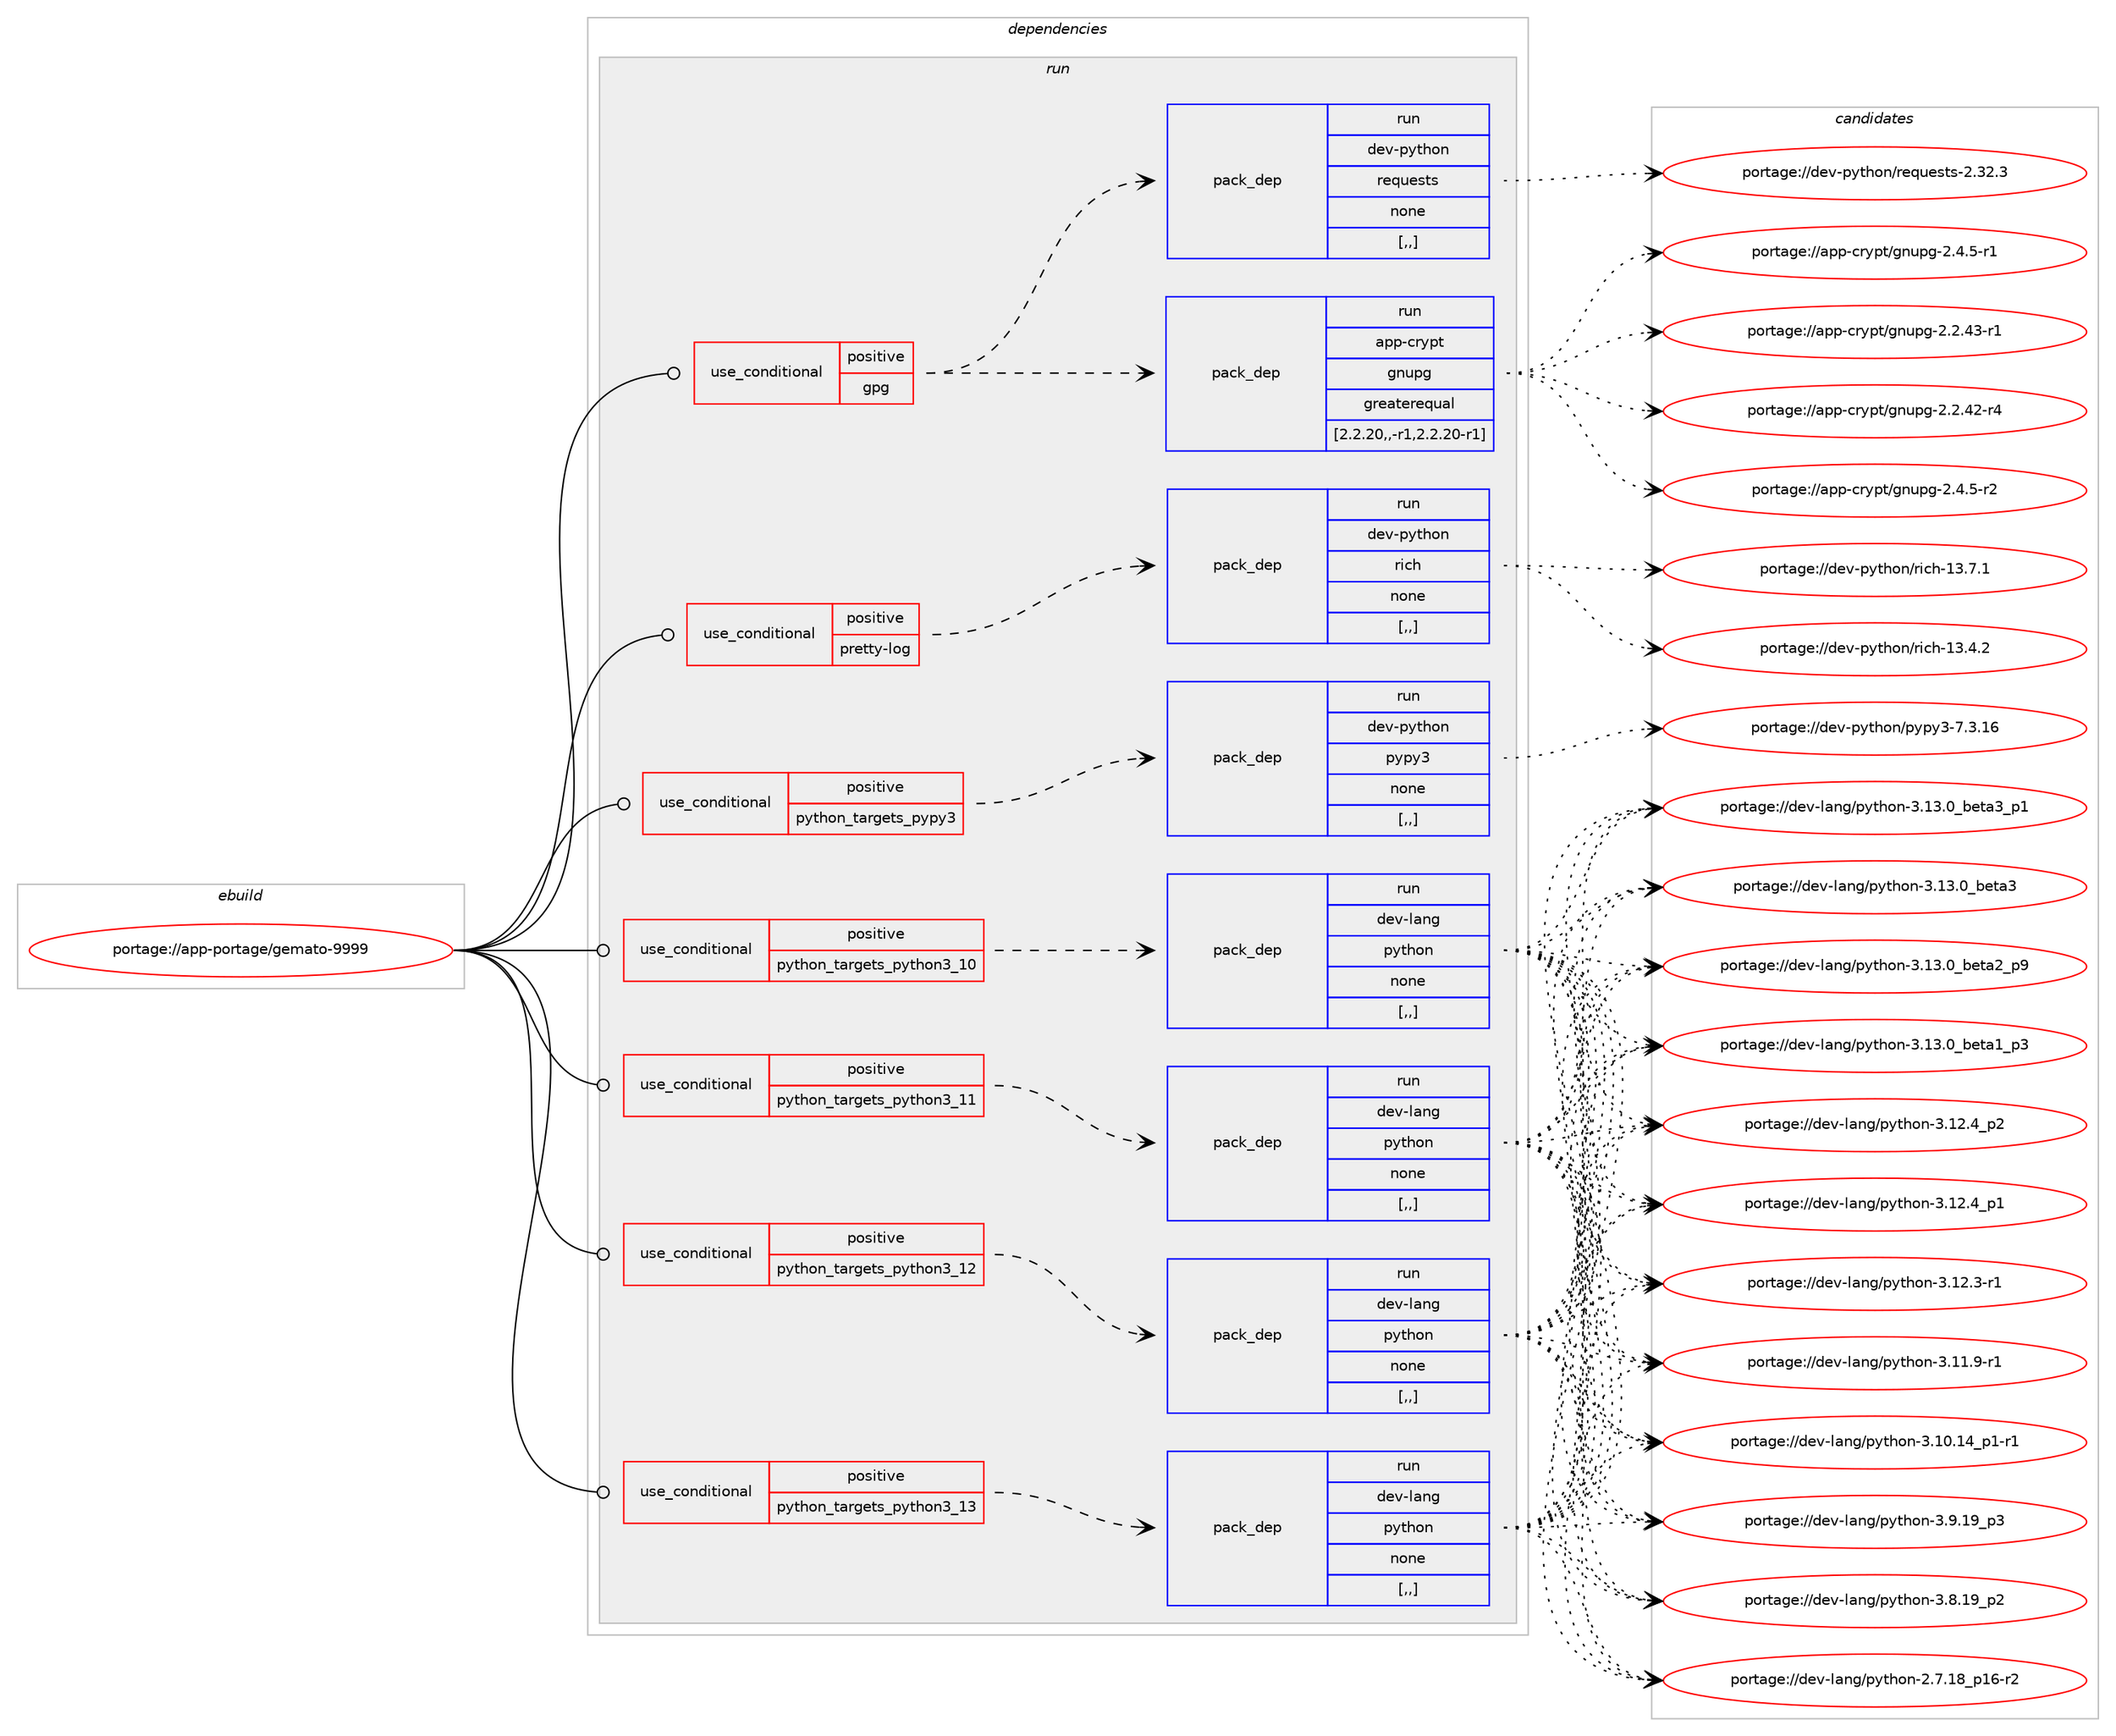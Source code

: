 digraph prolog {

# *************
# Graph options
# *************

newrank=true;
concentrate=true;
compound=true;
graph [rankdir=LR,fontname=Helvetica,fontsize=10,ranksep=1.5];#, ranksep=2.5, nodesep=0.2];
edge  [arrowhead=vee];
node  [fontname=Helvetica,fontsize=10];

# **********
# The ebuild
# **********

subgraph cluster_leftcol {
color=gray;
rank=same;
label=<<i>ebuild</i>>;
id [label="portage://app-portage/gemato-9999", color=red, width=4, href="../app-portage/gemato-9999.svg"];
}

# ****************
# The dependencies
# ****************

subgraph cluster_midcol {
color=gray;
label=<<i>dependencies</i>>;
subgraph cluster_compile {
fillcolor="#eeeeee";
style=filled;
label=<<i>compile</i>>;
}
subgraph cluster_compileandrun {
fillcolor="#eeeeee";
style=filled;
label=<<i>compile and run</i>>;
}
subgraph cluster_run {
fillcolor="#eeeeee";
style=filled;
label=<<i>run</i>>;
subgraph cond13960 {
dependency50099 [label=<<TABLE BORDER="0" CELLBORDER="1" CELLSPACING="0" CELLPADDING="4"><TR><TD ROWSPAN="3" CELLPADDING="10">use_conditional</TD></TR><TR><TD>positive</TD></TR><TR><TD>gpg</TD></TR></TABLE>>, shape=none, color=red];
subgraph pack35687 {
dependency50100 [label=<<TABLE BORDER="0" CELLBORDER="1" CELLSPACING="0" CELLPADDING="4" WIDTH="220"><TR><TD ROWSPAN="6" CELLPADDING="30">pack_dep</TD></TR><TR><TD WIDTH="110">run</TD></TR><TR><TD>app-crypt</TD></TR><TR><TD>gnupg</TD></TR><TR><TD>greaterequal</TD></TR><TR><TD>[2.2.20,,-r1,2.2.20-r1]</TD></TR></TABLE>>, shape=none, color=blue];
}
dependency50099:e -> dependency50100:w [weight=20,style="dashed",arrowhead="vee"];
subgraph pack35688 {
dependency50101 [label=<<TABLE BORDER="0" CELLBORDER="1" CELLSPACING="0" CELLPADDING="4" WIDTH="220"><TR><TD ROWSPAN="6" CELLPADDING="30">pack_dep</TD></TR><TR><TD WIDTH="110">run</TD></TR><TR><TD>dev-python</TD></TR><TR><TD>requests</TD></TR><TR><TD>none</TD></TR><TR><TD>[,,]</TD></TR></TABLE>>, shape=none, color=blue];
}
dependency50099:e -> dependency50101:w [weight=20,style="dashed",arrowhead="vee"];
}
id:e -> dependency50099:w [weight=20,style="solid",arrowhead="odot"];
subgraph cond13961 {
dependency50102 [label=<<TABLE BORDER="0" CELLBORDER="1" CELLSPACING="0" CELLPADDING="4"><TR><TD ROWSPAN="3" CELLPADDING="10">use_conditional</TD></TR><TR><TD>positive</TD></TR><TR><TD>pretty-log</TD></TR></TABLE>>, shape=none, color=red];
subgraph pack35689 {
dependency50103 [label=<<TABLE BORDER="0" CELLBORDER="1" CELLSPACING="0" CELLPADDING="4" WIDTH="220"><TR><TD ROWSPAN="6" CELLPADDING="30">pack_dep</TD></TR><TR><TD WIDTH="110">run</TD></TR><TR><TD>dev-python</TD></TR><TR><TD>rich</TD></TR><TR><TD>none</TD></TR><TR><TD>[,,]</TD></TR></TABLE>>, shape=none, color=blue];
}
dependency50102:e -> dependency50103:w [weight=20,style="dashed",arrowhead="vee"];
}
id:e -> dependency50102:w [weight=20,style="solid",arrowhead="odot"];
subgraph cond13962 {
dependency50104 [label=<<TABLE BORDER="0" CELLBORDER="1" CELLSPACING="0" CELLPADDING="4"><TR><TD ROWSPAN="3" CELLPADDING="10">use_conditional</TD></TR><TR><TD>positive</TD></TR><TR><TD>python_targets_pypy3</TD></TR></TABLE>>, shape=none, color=red];
subgraph pack35690 {
dependency50105 [label=<<TABLE BORDER="0" CELLBORDER="1" CELLSPACING="0" CELLPADDING="4" WIDTH="220"><TR><TD ROWSPAN="6" CELLPADDING="30">pack_dep</TD></TR><TR><TD WIDTH="110">run</TD></TR><TR><TD>dev-python</TD></TR><TR><TD>pypy3</TD></TR><TR><TD>none</TD></TR><TR><TD>[,,]</TD></TR></TABLE>>, shape=none, color=blue];
}
dependency50104:e -> dependency50105:w [weight=20,style="dashed",arrowhead="vee"];
}
id:e -> dependency50104:w [weight=20,style="solid",arrowhead="odot"];
subgraph cond13963 {
dependency50106 [label=<<TABLE BORDER="0" CELLBORDER="1" CELLSPACING="0" CELLPADDING="4"><TR><TD ROWSPAN="3" CELLPADDING="10">use_conditional</TD></TR><TR><TD>positive</TD></TR><TR><TD>python_targets_python3_10</TD></TR></TABLE>>, shape=none, color=red];
subgraph pack35691 {
dependency50107 [label=<<TABLE BORDER="0" CELLBORDER="1" CELLSPACING="0" CELLPADDING="4" WIDTH="220"><TR><TD ROWSPAN="6" CELLPADDING="30">pack_dep</TD></TR><TR><TD WIDTH="110">run</TD></TR><TR><TD>dev-lang</TD></TR><TR><TD>python</TD></TR><TR><TD>none</TD></TR><TR><TD>[,,]</TD></TR></TABLE>>, shape=none, color=blue];
}
dependency50106:e -> dependency50107:w [weight=20,style="dashed",arrowhead="vee"];
}
id:e -> dependency50106:w [weight=20,style="solid",arrowhead="odot"];
subgraph cond13964 {
dependency50108 [label=<<TABLE BORDER="0" CELLBORDER="1" CELLSPACING="0" CELLPADDING="4"><TR><TD ROWSPAN="3" CELLPADDING="10">use_conditional</TD></TR><TR><TD>positive</TD></TR><TR><TD>python_targets_python3_11</TD></TR></TABLE>>, shape=none, color=red];
subgraph pack35692 {
dependency50109 [label=<<TABLE BORDER="0" CELLBORDER="1" CELLSPACING="0" CELLPADDING="4" WIDTH="220"><TR><TD ROWSPAN="6" CELLPADDING="30">pack_dep</TD></TR><TR><TD WIDTH="110">run</TD></TR><TR><TD>dev-lang</TD></TR><TR><TD>python</TD></TR><TR><TD>none</TD></TR><TR><TD>[,,]</TD></TR></TABLE>>, shape=none, color=blue];
}
dependency50108:e -> dependency50109:w [weight=20,style="dashed",arrowhead="vee"];
}
id:e -> dependency50108:w [weight=20,style="solid",arrowhead="odot"];
subgraph cond13965 {
dependency50110 [label=<<TABLE BORDER="0" CELLBORDER="1" CELLSPACING="0" CELLPADDING="4"><TR><TD ROWSPAN="3" CELLPADDING="10">use_conditional</TD></TR><TR><TD>positive</TD></TR><TR><TD>python_targets_python3_12</TD></TR></TABLE>>, shape=none, color=red];
subgraph pack35693 {
dependency50111 [label=<<TABLE BORDER="0" CELLBORDER="1" CELLSPACING="0" CELLPADDING="4" WIDTH="220"><TR><TD ROWSPAN="6" CELLPADDING="30">pack_dep</TD></TR><TR><TD WIDTH="110">run</TD></TR><TR><TD>dev-lang</TD></TR><TR><TD>python</TD></TR><TR><TD>none</TD></TR><TR><TD>[,,]</TD></TR></TABLE>>, shape=none, color=blue];
}
dependency50110:e -> dependency50111:w [weight=20,style="dashed",arrowhead="vee"];
}
id:e -> dependency50110:w [weight=20,style="solid",arrowhead="odot"];
subgraph cond13966 {
dependency50112 [label=<<TABLE BORDER="0" CELLBORDER="1" CELLSPACING="0" CELLPADDING="4"><TR><TD ROWSPAN="3" CELLPADDING="10">use_conditional</TD></TR><TR><TD>positive</TD></TR><TR><TD>python_targets_python3_13</TD></TR></TABLE>>, shape=none, color=red];
subgraph pack35694 {
dependency50113 [label=<<TABLE BORDER="0" CELLBORDER="1" CELLSPACING="0" CELLPADDING="4" WIDTH="220"><TR><TD ROWSPAN="6" CELLPADDING="30">pack_dep</TD></TR><TR><TD WIDTH="110">run</TD></TR><TR><TD>dev-lang</TD></TR><TR><TD>python</TD></TR><TR><TD>none</TD></TR><TR><TD>[,,]</TD></TR></TABLE>>, shape=none, color=blue];
}
dependency50112:e -> dependency50113:w [weight=20,style="dashed",arrowhead="vee"];
}
id:e -> dependency50112:w [weight=20,style="solid",arrowhead="odot"];
}
}

# **************
# The candidates
# **************

subgraph cluster_choices {
rank=same;
color=gray;
label=<<i>candidates</i>>;

subgraph choice35687 {
color=black;
nodesep=1;
choice971121124599114121112116471031101171121034550465246534511450 [label="portage://app-crypt/gnupg-2.4.5-r2", color=red, width=4,href="../app-crypt/gnupg-2.4.5-r2.svg"];
choice971121124599114121112116471031101171121034550465246534511449 [label="portage://app-crypt/gnupg-2.4.5-r1", color=red, width=4,href="../app-crypt/gnupg-2.4.5-r1.svg"];
choice97112112459911412111211647103110117112103455046504652514511449 [label="portage://app-crypt/gnupg-2.2.43-r1", color=red, width=4,href="../app-crypt/gnupg-2.2.43-r1.svg"];
choice97112112459911412111211647103110117112103455046504652504511452 [label="portage://app-crypt/gnupg-2.2.42-r4", color=red, width=4,href="../app-crypt/gnupg-2.2.42-r4.svg"];
dependency50100:e -> choice971121124599114121112116471031101171121034550465246534511450:w [style=dotted,weight="100"];
dependency50100:e -> choice971121124599114121112116471031101171121034550465246534511449:w [style=dotted,weight="100"];
dependency50100:e -> choice97112112459911412111211647103110117112103455046504652514511449:w [style=dotted,weight="100"];
dependency50100:e -> choice97112112459911412111211647103110117112103455046504652504511452:w [style=dotted,weight="100"];
}
subgraph choice35688 {
color=black;
nodesep=1;
choice100101118451121211161041111104711410111311710111511611545504651504651 [label="portage://dev-python/requests-2.32.3", color=red, width=4,href="../dev-python/requests-2.32.3.svg"];
dependency50101:e -> choice100101118451121211161041111104711410111311710111511611545504651504651:w [style=dotted,weight="100"];
}
subgraph choice35689 {
color=black;
nodesep=1;
choice10010111845112121116104111110471141059910445495146554649 [label="portage://dev-python/rich-13.7.1", color=red, width=4,href="../dev-python/rich-13.7.1.svg"];
choice10010111845112121116104111110471141059910445495146524650 [label="portage://dev-python/rich-13.4.2", color=red, width=4,href="../dev-python/rich-13.4.2.svg"];
dependency50103:e -> choice10010111845112121116104111110471141059910445495146554649:w [style=dotted,weight="100"];
dependency50103:e -> choice10010111845112121116104111110471141059910445495146524650:w [style=dotted,weight="100"];
}
subgraph choice35690 {
color=black;
nodesep=1;
choice10010111845112121116104111110471121211121215145554651464954 [label="portage://dev-python/pypy3-7.3.16", color=red, width=4,href="../dev-python/pypy3-7.3.16.svg"];
dependency50105:e -> choice10010111845112121116104111110471121211121215145554651464954:w [style=dotted,weight="100"];
}
subgraph choice35691 {
color=black;
nodesep=1;
choice10010111845108971101034711212111610411111045514649514648959810111697519511249 [label="portage://dev-lang/python-3.13.0_beta3_p1", color=red, width=4,href="../dev-lang/python-3.13.0_beta3_p1.svg"];
choice1001011184510897110103471121211161041111104551464951464895981011169751 [label="portage://dev-lang/python-3.13.0_beta3", color=red, width=4,href="../dev-lang/python-3.13.0_beta3.svg"];
choice10010111845108971101034711212111610411111045514649514648959810111697509511257 [label="portage://dev-lang/python-3.13.0_beta2_p9", color=red, width=4,href="../dev-lang/python-3.13.0_beta2_p9.svg"];
choice10010111845108971101034711212111610411111045514649514648959810111697499511251 [label="portage://dev-lang/python-3.13.0_beta1_p3", color=red, width=4,href="../dev-lang/python-3.13.0_beta1_p3.svg"];
choice100101118451089711010347112121116104111110455146495046529511250 [label="portage://dev-lang/python-3.12.4_p2", color=red, width=4,href="../dev-lang/python-3.12.4_p2.svg"];
choice100101118451089711010347112121116104111110455146495046529511249 [label="portage://dev-lang/python-3.12.4_p1", color=red, width=4,href="../dev-lang/python-3.12.4_p1.svg"];
choice100101118451089711010347112121116104111110455146495046514511449 [label="portage://dev-lang/python-3.12.3-r1", color=red, width=4,href="../dev-lang/python-3.12.3-r1.svg"];
choice100101118451089711010347112121116104111110455146494946574511449 [label="portage://dev-lang/python-3.11.9-r1", color=red, width=4,href="../dev-lang/python-3.11.9-r1.svg"];
choice100101118451089711010347112121116104111110455146494846495295112494511449 [label="portage://dev-lang/python-3.10.14_p1-r1", color=red, width=4,href="../dev-lang/python-3.10.14_p1-r1.svg"];
choice100101118451089711010347112121116104111110455146574649579511251 [label="portage://dev-lang/python-3.9.19_p3", color=red, width=4,href="../dev-lang/python-3.9.19_p3.svg"];
choice100101118451089711010347112121116104111110455146564649579511250 [label="portage://dev-lang/python-3.8.19_p2", color=red, width=4,href="../dev-lang/python-3.8.19_p2.svg"];
choice100101118451089711010347112121116104111110455046554649569511249544511450 [label="portage://dev-lang/python-2.7.18_p16-r2", color=red, width=4,href="../dev-lang/python-2.7.18_p16-r2.svg"];
dependency50107:e -> choice10010111845108971101034711212111610411111045514649514648959810111697519511249:w [style=dotted,weight="100"];
dependency50107:e -> choice1001011184510897110103471121211161041111104551464951464895981011169751:w [style=dotted,weight="100"];
dependency50107:e -> choice10010111845108971101034711212111610411111045514649514648959810111697509511257:w [style=dotted,weight="100"];
dependency50107:e -> choice10010111845108971101034711212111610411111045514649514648959810111697499511251:w [style=dotted,weight="100"];
dependency50107:e -> choice100101118451089711010347112121116104111110455146495046529511250:w [style=dotted,weight="100"];
dependency50107:e -> choice100101118451089711010347112121116104111110455146495046529511249:w [style=dotted,weight="100"];
dependency50107:e -> choice100101118451089711010347112121116104111110455146495046514511449:w [style=dotted,weight="100"];
dependency50107:e -> choice100101118451089711010347112121116104111110455146494946574511449:w [style=dotted,weight="100"];
dependency50107:e -> choice100101118451089711010347112121116104111110455146494846495295112494511449:w [style=dotted,weight="100"];
dependency50107:e -> choice100101118451089711010347112121116104111110455146574649579511251:w [style=dotted,weight="100"];
dependency50107:e -> choice100101118451089711010347112121116104111110455146564649579511250:w [style=dotted,weight="100"];
dependency50107:e -> choice100101118451089711010347112121116104111110455046554649569511249544511450:w [style=dotted,weight="100"];
}
subgraph choice35692 {
color=black;
nodesep=1;
choice10010111845108971101034711212111610411111045514649514648959810111697519511249 [label="portage://dev-lang/python-3.13.0_beta3_p1", color=red, width=4,href="../dev-lang/python-3.13.0_beta3_p1.svg"];
choice1001011184510897110103471121211161041111104551464951464895981011169751 [label="portage://dev-lang/python-3.13.0_beta3", color=red, width=4,href="../dev-lang/python-3.13.0_beta3.svg"];
choice10010111845108971101034711212111610411111045514649514648959810111697509511257 [label="portage://dev-lang/python-3.13.0_beta2_p9", color=red, width=4,href="../dev-lang/python-3.13.0_beta2_p9.svg"];
choice10010111845108971101034711212111610411111045514649514648959810111697499511251 [label="portage://dev-lang/python-3.13.0_beta1_p3", color=red, width=4,href="../dev-lang/python-3.13.0_beta1_p3.svg"];
choice100101118451089711010347112121116104111110455146495046529511250 [label="portage://dev-lang/python-3.12.4_p2", color=red, width=4,href="../dev-lang/python-3.12.4_p2.svg"];
choice100101118451089711010347112121116104111110455146495046529511249 [label="portage://dev-lang/python-3.12.4_p1", color=red, width=4,href="../dev-lang/python-3.12.4_p1.svg"];
choice100101118451089711010347112121116104111110455146495046514511449 [label="portage://dev-lang/python-3.12.3-r1", color=red, width=4,href="../dev-lang/python-3.12.3-r1.svg"];
choice100101118451089711010347112121116104111110455146494946574511449 [label="portage://dev-lang/python-3.11.9-r1", color=red, width=4,href="../dev-lang/python-3.11.9-r1.svg"];
choice100101118451089711010347112121116104111110455146494846495295112494511449 [label="portage://dev-lang/python-3.10.14_p1-r1", color=red, width=4,href="../dev-lang/python-3.10.14_p1-r1.svg"];
choice100101118451089711010347112121116104111110455146574649579511251 [label="portage://dev-lang/python-3.9.19_p3", color=red, width=4,href="../dev-lang/python-3.9.19_p3.svg"];
choice100101118451089711010347112121116104111110455146564649579511250 [label="portage://dev-lang/python-3.8.19_p2", color=red, width=4,href="../dev-lang/python-3.8.19_p2.svg"];
choice100101118451089711010347112121116104111110455046554649569511249544511450 [label="portage://dev-lang/python-2.7.18_p16-r2", color=red, width=4,href="../dev-lang/python-2.7.18_p16-r2.svg"];
dependency50109:e -> choice10010111845108971101034711212111610411111045514649514648959810111697519511249:w [style=dotted,weight="100"];
dependency50109:e -> choice1001011184510897110103471121211161041111104551464951464895981011169751:w [style=dotted,weight="100"];
dependency50109:e -> choice10010111845108971101034711212111610411111045514649514648959810111697509511257:w [style=dotted,weight="100"];
dependency50109:e -> choice10010111845108971101034711212111610411111045514649514648959810111697499511251:w [style=dotted,weight="100"];
dependency50109:e -> choice100101118451089711010347112121116104111110455146495046529511250:w [style=dotted,weight="100"];
dependency50109:e -> choice100101118451089711010347112121116104111110455146495046529511249:w [style=dotted,weight="100"];
dependency50109:e -> choice100101118451089711010347112121116104111110455146495046514511449:w [style=dotted,weight="100"];
dependency50109:e -> choice100101118451089711010347112121116104111110455146494946574511449:w [style=dotted,weight="100"];
dependency50109:e -> choice100101118451089711010347112121116104111110455146494846495295112494511449:w [style=dotted,weight="100"];
dependency50109:e -> choice100101118451089711010347112121116104111110455146574649579511251:w [style=dotted,weight="100"];
dependency50109:e -> choice100101118451089711010347112121116104111110455146564649579511250:w [style=dotted,weight="100"];
dependency50109:e -> choice100101118451089711010347112121116104111110455046554649569511249544511450:w [style=dotted,weight="100"];
}
subgraph choice35693 {
color=black;
nodesep=1;
choice10010111845108971101034711212111610411111045514649514648959810111697519511249 [label="portage://dev-lang/python-3.13.0_beta3_p1", color=red, width=4,href="../dev-lang/python-3.13.0_beta3_p1.svg"];
choice1001011184510897110103471121211161041111104551464951464895981011169751 [label="portage://dev-lang/python-3.13.0_beta3", color=red, width=4,href="../dev-lang/python-3.13.0_beta3.svg"];
choice10010111845108971101034711212111610411111045514649514648959810111697509511257 [label="portage://dev-lang/python-3.13.0_beta2_p9", color=red, width=4,href="../dev-lang/python-3.13.0_beta2_p9.svg"];
choice10010111845108971101034711212111610411111045514649514648959810111697499511251 [label="portage://dev-lang/python-3.13.0_beta1_p3", color=red, width=4,href="../dev-lang/python-3.13.0_beta1_p3.svg"];
choice100101118451089711010347112121116104111110455146495046529511250 [label="portage://dev-lang/python-3.12.4_p2", color=red, width=4,href="../dev-lang/python-3.12.4_p2.svg"];
choice100101118451089711010347112121116104111110455146495046529511249 [label="portage://dev-lang/python-3.12.4_p1", color=red, width=4,href="../dev-lang/python-3.12.4_p1.svg"];
choice100101118451089711010347112121116104111110455146495046514511449 [label="portage://dev-lang/python-3.12.3-r1", color=red, width=4,href="../dev-lang/python-3.12.3-r1.svg"];
choice100101118451089711010347112121116104111110455146494946574511449 [label="portage://dev-lang/python-3.11.9-r1", color=red, width=4,href="../dev-lang/python-3.11.9-r1.svg"];
choice100101118451089711010347112121116104111110455146494846495295112494511449 [label="portage://dev-lang/python-3.10.14_p1-r1", color=red, width=4,href="../dev-lang/python-3.10.14_p1-r1.svg"];
choice100101118451089711010347112121116104111110455146574649579511251 [label="portage://dev-lang/python-3.9.19_p3", color=red, width=4,href="../dev-lang/python-3.9.19_p3.svg"];
choice100101118451089711010347112121116104111110455146564649579511250 [label="portage://dev-lang/python-3.8.19_p2", color=red, width=4,href="../dev-lang/python-3.8.19_p2.svg"];
choice100101118451089711010347112121116104111110455046554649569511249544511450 [label="portage://dev-lang/python-2.7.18_p16-r2", color=red, width=4,href="../dev-lang/python-2.7.18_p16-r2.svg"];
dependency50111:e -> choice10010111845108971101034711212111610411111045514649514648959810111697519511249:w [style=dotted,weight="100"];
dependency50111:e -> choice1001011184510897110103471121211161041111104551464951464895981011169751:w [style=dotted,weight="100"];
dependency50111:e -> choice10010111845108971101034711212111610411111045514649514648959810111697509511257:w [style=dotted,weight="100"];
dependency50111:e -> choice10010111845108971101034711212111610411111045514649514648959810111697499511251:w [style=dotted,weight="100"];
dependency50111:e -> choice100101118451089711010347112121116104111110455146495046529511250:w [style=dotted,weight="100"];
dependency50111:e -> choice100101118451089711010347112121116104111110455146495046529511249:w [style=dotted,weight="100"];
dependency50111:e -> choice100101118451089711010347112121116104111110455146495046514511449:w [style=dotted,weight="100"];
dependency50111:e -> choice100101118451089711010347112121116104111110455146494946574511449:w [style=dotted,weight="100"];
dependency50111:e -> choice100101118451089711010347112121116104111110455146494846495295112494511449:w [style=dotted,weight="100"];
dependency50111:e -> choice100101118451089711010347112121116104111110455146574649579511251:w [style=dotted,weight="100"];
dependency50111:e -> choice100101118451089711010347112121116104111110455146564649579511250:w [style=dotted,weight="100"];
dependency50111:e -> choice100101118451089711010347112121116104111110455046554649569511249544511450:w [style=dotted,weight="100"];
}
subgraph choice35694 {
color=black;
nodesep=1;
choice10010111845108971101034711212111610411111045514649514648959810111697519511249 [label="portage://dev-lang/python-3.13.0_beta3_p1", color=red, width=4,href="../dev-lang/python-3.13.0_beta3_p1.svg"];
choice1001011184510897110103471121211161041111104551464951464895981011169751 [label="portage://dev-lang/python-3.13.0_beta3", color=red, width=4,href="../dev-lang/python-3.13.0_beta3.svg"];
choice10010111845108971101034711212111610411111045514649514648959810111697509511257 [label="portage://dev-lang/python-3.13.0_beta2_p9", color=red, width=4,href="../dev-lang/python-3.13.0_beta2_p9.svg"];
choice10010111845108971101034711212111610411111045514649514648959810111697499511251 [label="portage://dev-lang/python-3.13.0_beta1_p3", color=red, width=4,href="../dev-lang/python-3.13.0_beta1_p3.svg"];
choice100101118451089711010347112121116104111110455146495046529511250 [label="portage://dev-lang/python-3.12.4_p2", color=red, width=4,href="../dev-lang/python-3.12.4_p2.svg"];
choice100101118451089711010347112121116104111110455146495046529511249 [label="portage://dev-lang/python-3.12.4_p1", color=red, width=4,href="../dev-lang/python-3.12.4_p1.svg"];
choice100101118451089711010347112121116104111110455146495046514511449 [label="portage://dev-lang/python-3.12.3-r1", color=red, width=4,href="../dev-lang/python-3.12.3-r1.svg"];
choice100101118451089711010347112121116104111110455146494946574511449 [label="portage://dev-lang/python-3.11.9-r1", color=red, width=4,href="../dev-lang/python-3.11.9-r1.svg"];
choice100101118451089711010347112121116104111110455146494846495295112494511449 [label="portage://dev-lang/python-3.10.14_p1-r1", color=red, width=4,href="../dev-lang/python-3.10.14_p1-r1.svg"];
choice100101118451089711010347112121116104111110455146574649579511251 [label="portage://dev-lang/python-3.9.19_p3", color=red, width=4,href="../dev-lang/python-3.9.19_p3.svg"];
choice100101118451089711010347112121116104111110455146564649579511250 [label="portage://dev-lang/python-3.8.19_p2", color=red, width=4,href="../dev-lang/python-3.8.19_p2.svg"];
choice100101118451089711010347112121116104111110455046554649569511249544511450 [label="portage://dev-lang/python-2.7.18_p16-r2", color=red, width=4,href="../dev-lang/python-2.7.18_p16-r2.svg"];
dependency50113:e -> choice10010111845108971101034711212111610411111045514649514648959810111697519511249:w [style=dotted,weight="100"];
dependency50113:e -> choice1001011184510897110103471121211161041111104551464951464895981011169751:w [style=dotted,weight="100"];
dependency50113:e -> choice10010111845108971101034711212111610411111045514649514648959810111697509511257:w [style=dotted,weight="100"];
dependency50113:e -> choice10010111845108971101034711212111610411111045514649514648959810111697499511251:w [style=dotted,weight="100"];
dependency50113:e -> choice100101118451089711010347112121116104111110455146495046529511250:w [style=dotted,weight="100"];
dependency50113:e -> choice100101118451089711010347112121116104111110455146495046529511249:w [style=dotted,weight="100"];
dependency50113:e -> choice100101118451089711010347112121116104111110455146495046514511449:w [style=dotted,weight="100"];
dependency50113:e -> choice100101118451089711010347112121116104111110455146494946574511449:w [style=dotted,weight="100"];
dependency50113:e -> choice100101118451089711010347112121116104111110455146494846495295112494511449:w [style=dotted,weight="100"];
dependency50113:e -> choice100101118451089711010347112121116104111110455146574649579511251:w [style=dotted,weight="100"];
dependency50113:e -> choice100101118451089711010347112121116104111110455146564649579511250:w [style=dotted,weight="100"];
dependency50113:e -> choice100101118451089711010347112121116104111110455046554649569511249544511450:w [style=dotted,weight="100"];
}
}

}

